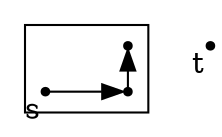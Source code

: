 digraph mincut {
    /* this needs a bit of work */
    rankdir=LR;
    node [shape=point];

    subgraph cluster {

        s [xlabel="s"];
        s -> a -> b;

        {rank=source s};
        {rank=same a, b};
    }

    t [xlabel="t"];

    b -> t [style="invis"];


    {rank=max t}
}
